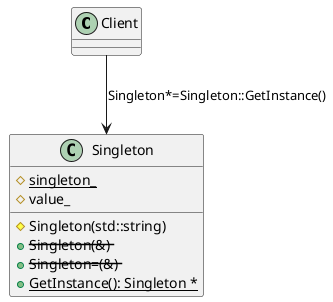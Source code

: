 @startuml

Client --> Singleton: Singleton*=Singleton::GetInstance()

class Singleton{
    # {static} singleton_
    # Singleton(std::string)
    # value_
    + <del>Singleton(&) </del>
    + <del>Singleton=(&) </del>
    + {static} GetInstance(): Singleton *
}

@enduml